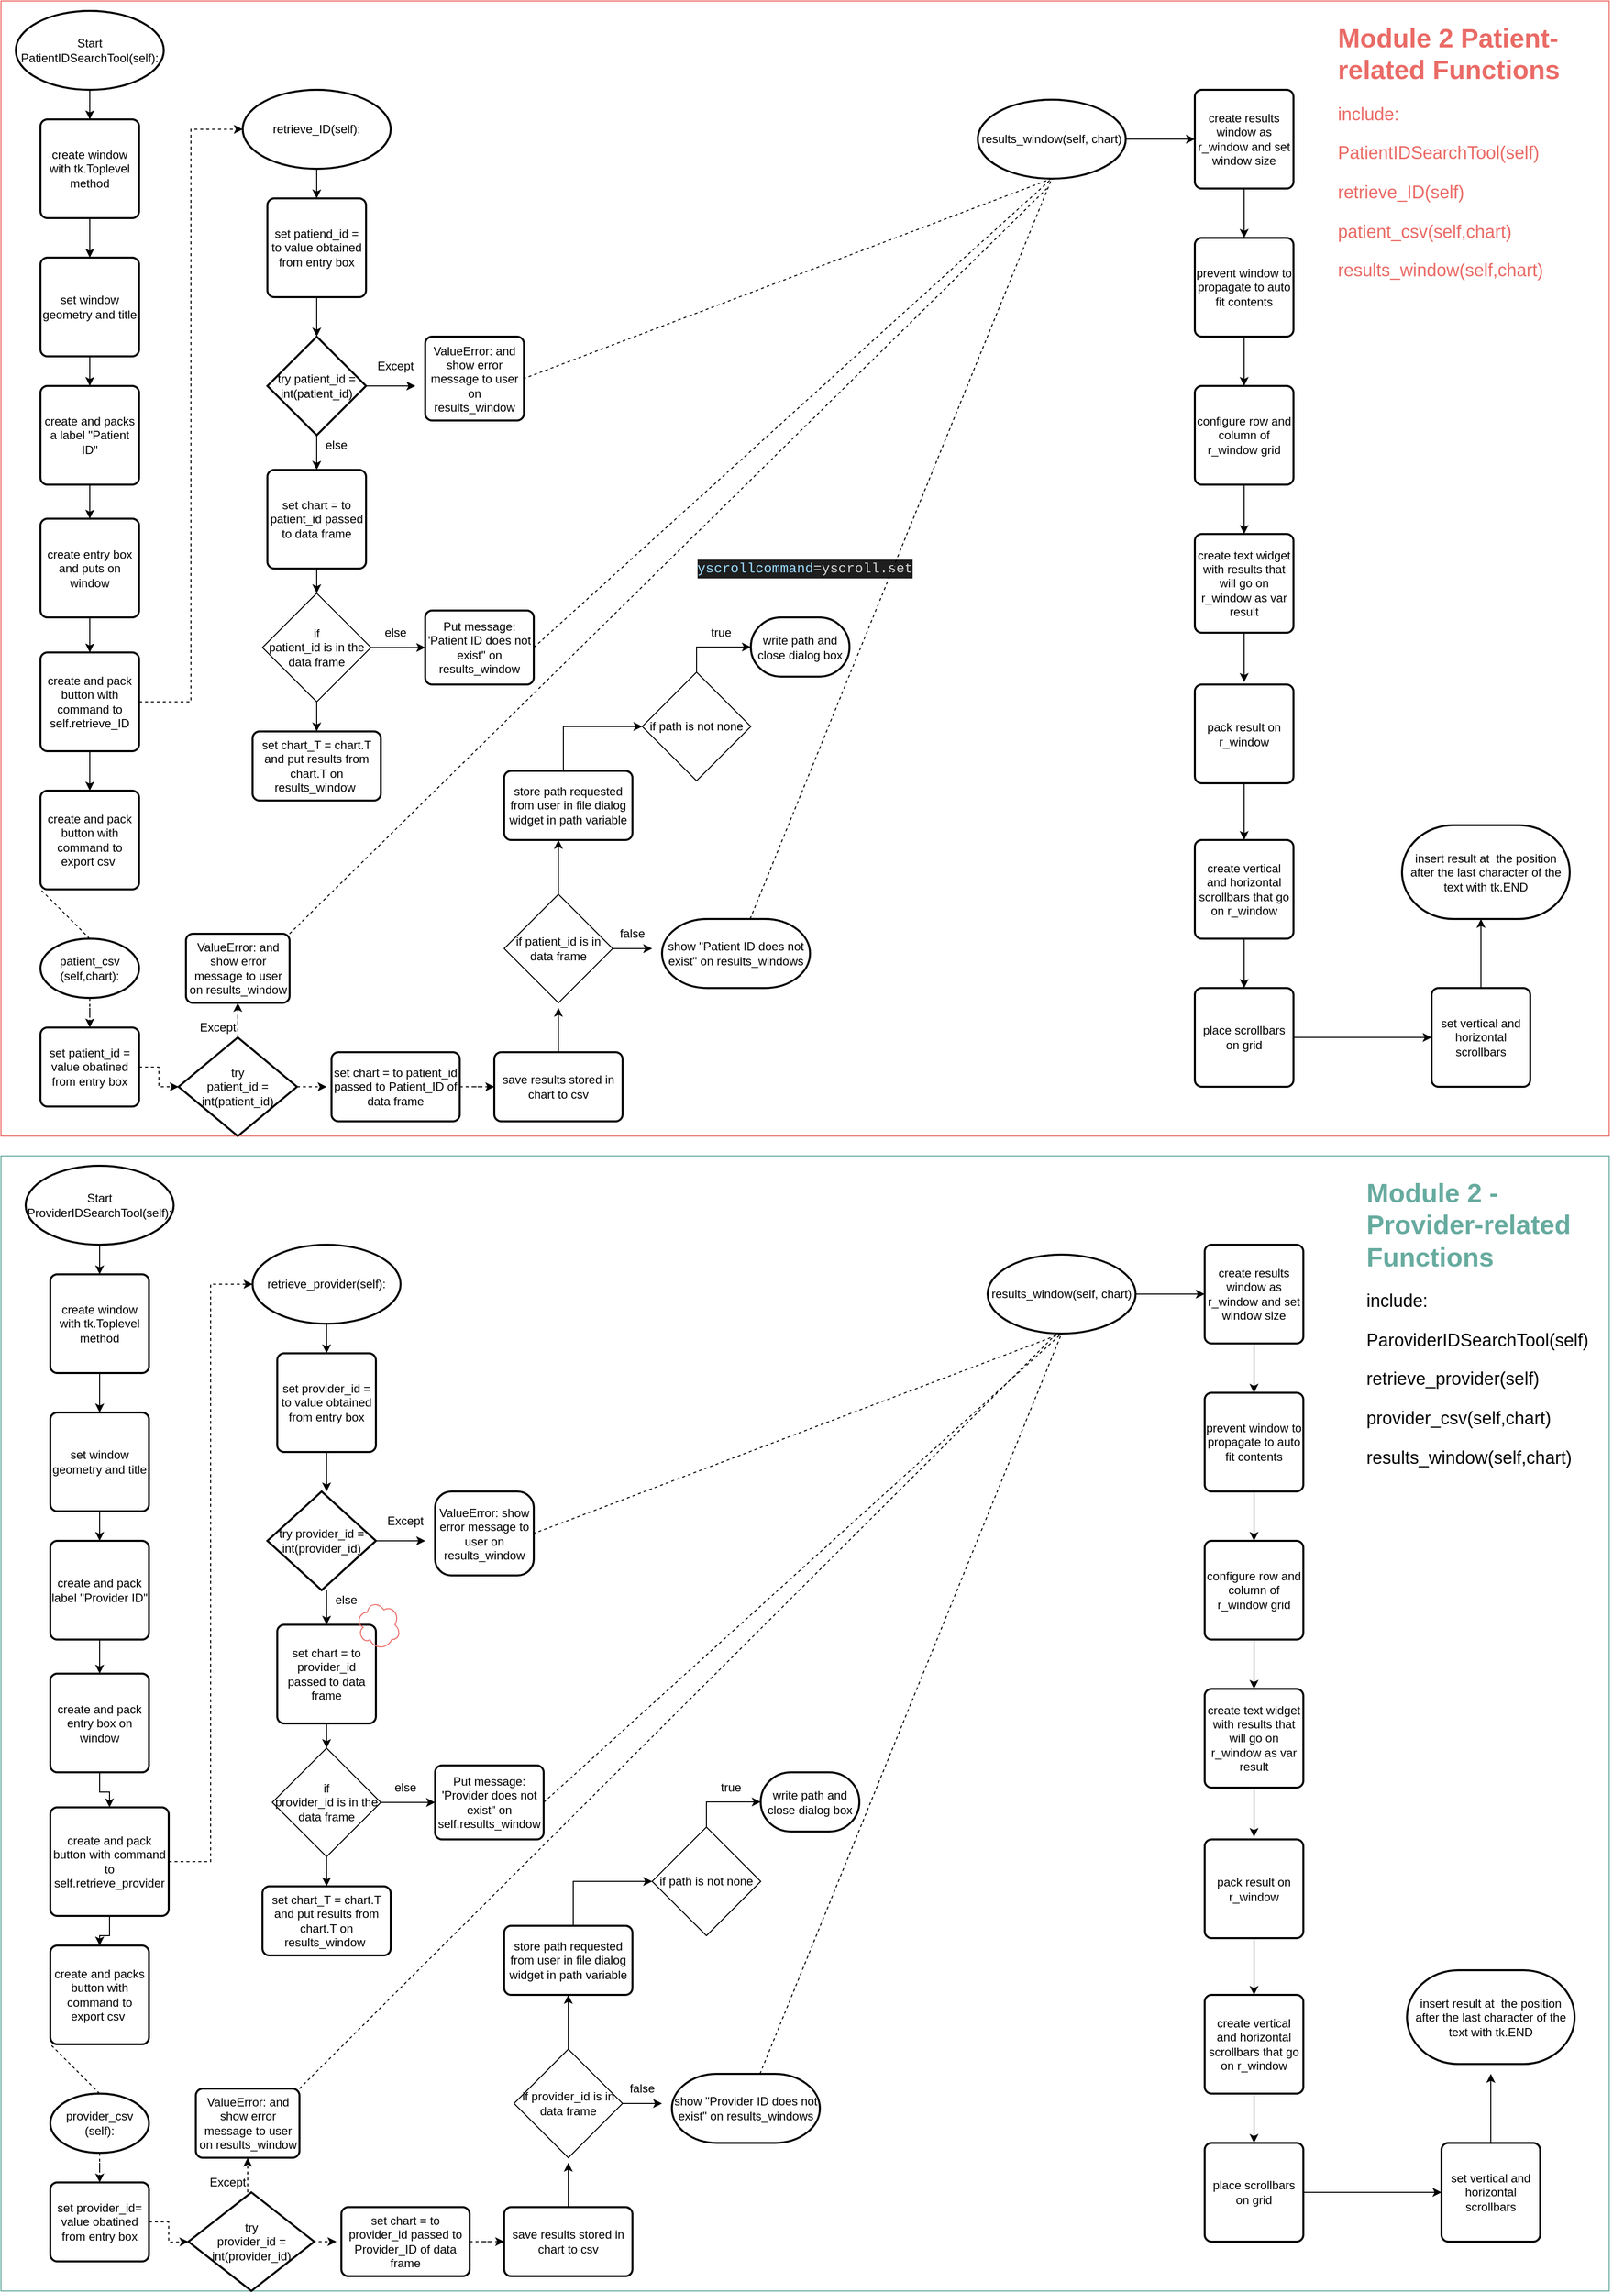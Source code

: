 <mxfile version="13.7.7" type="github">
  <diagram id="C5RBs43oDa-KdzZeNtuy" name="Page-1">
    <mxGraphModel dx="2436" dy="1872" grid="1" gridSize="10" guides="1" tooltips="1" connect="1" arrows="1" fold="1" page="1" pageScale="1" pageWidth="827" pageHeight="1169" math="0" shadow="0">
      <root>
        <mxCell id="WIyWlLk6GJQsqaUBKTNV-0" />
        <mxCell id="WIyWlLk6GJQsqaUBKTNV-1" parent="WIyWlLk6GJQsqaUBKTNV-0" />
        <mxCell id="54fz8cjKadsP2ye5OsTs-280" value="&lt;br&gt;" style="rounded=0;whiteSpace=wrap;html=1;sketch=0;fontSize=18;labelBackgroundColor=none;fillColor=none;strokeColor=#67AB9F;" vertex="1" parent="WIyWlLk6GJQsqaUBKTNV-1">
          <mxGeometry x="10" y="1180" width="1630" height="1150" as="geometry" />
        </mxCell>
        <mxCell id="54fz8cjKadsP2ye5OsTs-284" value="&#xa;&#xa;&lt;div style=&quot;color: rgb(212, 212, 212); background-color: rgb(30, 30, 30); font-family: &amp;quot;consolas&amp;quot;, &amp;quot;courier new&amp;quot;, monospace; font-weight: normal; font-size: 14px; line-height: 19px;&quot;&gt;&lt;div&gt;&lt;span style=&quot;color: #9cdcfe&quot;&gt;yscrollcommand&lt;/span&gt;&lt;span style=&quot;color: #d4d4d4&quot;&gt;=yscroll.set&lt;/span&gt;&lt;/div&gt;&lt;/div&gt;&#xa;&#xa;" style="rounded=0;whiteSpace=wrap;html=1;sketch=0;fontSize=18;labelBackgroundColor=none;fillColor=none;strokeColor=#EA6B66;" vertex="1" parent="WIyWlLk6GJQsqaUBKTNV-1">
          <mxGeometry x="10" y="10" width="1630" height="1150" as="geometry" />
        </mxCell>
        <mxCell id="54fz8cjKadsP2ye5OsTs-17" style="edgeStyle=orthogonalEdgeStyle;rounded=0;orthogonalLoop=1;jettySize=auto;html=1;entryX=0.5;entryY=0;entryDx=0;entryDy=0;" edge="1" parent="WIyWlLk6GJQsqaUBKTNV-1" source="54fz8cjKadsP2ye5OsTs-0" target="54fz8cjKadsP2ye5OsTs-9">
          <mxGeometry relative="1" as="geometry" />
        </mxCell>
        <mxCell id="54fz8cjKadsP2ye5OsTs-0" value="&lt;div&gt;Start&lt;br&gt;PatientIDSearchTool(self): &lt;br&gt;&lt;/div&gt;" style="strokeWidth=2;html=1;shape=mxgraph.flowchart.start_1;whiteSpace=wrap;" vertex="1" parent="WIyWlLk6GJQsqaUBKTNV-1">
          <mxGeometry x="25" y="20" width="150" height="80" as="geometry" />
        </mxCell>
        <mxCell id="54fz8cjKadsP2ye5OsTs-16" style="edgeStyle=orthogonalEdgeStyle;rounded=0;orthogonalLoop=1;jettySize=auto;html=1;entryX=0.5;entryY=0;entryDx=0;entryDy=0;" edge="1" parent="WIyWlLk6GJQsqaUBKTNV-1" source="54fz8cjKadsP2ye5OsTs-3" target="54fz8cjKadsP2ye5OsTs-7">
          <mxGeometry relative="1" as="geometry" />
        </mxCell>
        <mxCell id="54fz8cjKadsP2ye5OsTs-3" value="create entry box and puts on window" style="rounded=1;whiteSpace=wrap;html=1;absoluteArcSize=1;arcSize=14;strokeWidth=2;" vertex="1" parent="WIyWlLk6GJQsqaUBKTNV-1">
          <mxGeometry x="50" y="534.5" width="100" height="100" as="geometry" />
        </mxCell>
        <mxCell id="54fz8cjKadsP2ye5OsTs-4" value="create and pack button with command to export csv&amp;nbsp; " style="rounded=1;whiteSpace=wrap;html=1;absoluteArcSize=1;arcSize=14;strokeWidth=2;" vertex="1" parent="WIyWlLk6GJQsqaUBKTNV-1">
          <mxGeometry x="50" y="810" width="100" height="100" as="geometry" />
        </mxCell>
        <mxCell id="54fz8cjKadsP2ye5OsTs-20" style="edgeStyle=orthogonalEdgeStyle;rounded=0;orthogonalLoop=1;jettySize=auto;html=1;entryX=0.5;entryY=0;entryDx=0;entryDy=0;" edge="1" parent="WIyWlLk6GJQsqaUBKTNV-1" source="54fz8cjKadsP2ye5OsTs-7" target="54fz8cjKadsP2ye5OsTs-4">
          <mxGeometry relative="1" as="geometry" />
        </mxCell>
        <mxCell id="54fz8cjKadsP2ye5OsTs-50" style="edgeStyle=orthogonalEdgeStyle;rounded=0;orthogonalLoop=1;jettySize=auto;html=1;exitX=1;exitY=0.5;exitDx=0;exitDy=0;entryX=0;entryY=0.5;entryDx=0;entryDy=0;entryPerimeter=0;dashed=1;" edge="1" parent="WIyWlLk6GJQsqaUBKTNV-1" source="54fz8cjKadsP2ye5OsTs-7" target="54fz8cjKadsP2ye5OsTs-23">
          <mxGeometry relative="1" as="geometry" />
        </mxCell>
        <mxCell id="54fz8cjKadsP2ye5OsTs-7" value="&lt;div&gt;create and pack button with command to&lt;/div&gt;&lt;div&gt;self.retrieve_ID &lt;/div&gt;" style="rounded=1;whiteSpace=wrap;html=1;absoluteArcSize=1;arcSize=14;strokeWidth=2;" vertex="1" parent="WIyWlLk6GJQsqaUBKTNV-1">
          <mxGeometry x="50" y="670" width="100" height="100" as="geometry" />
        </mxCell>
        <mxCell id="54fz8cjKadsP2ye5OsTs-14" style="edgeStyle=orthogonalEdgeStyle;rounded=0;orthogonalLoop=1;jettySize=auto;html=1;entryX=0.5;entryY=0;entryDx=0;entryDy=0;" edge="1" parent="WIyWlLk6GJQsqaUBKTNV-1" source="54fz8cjKadsP2ye5OsTs-8" target="54fz8cjKadsP2ye5OsTs-3">
          <mxGeometry relative="1" as="geometry" />
        </mxCell>
        <mxCell id="54fz8cjKadsP2ye5OsTs-8" value="create and packs a label &quot;Patient ID&quot;" style="rounded=1;whiteSpace=wrap;html=1;absoluteArcSize=1;arcSize=14;strokeWidth=2;" vertex="1" parent="WIyWlLk6GJQsqaUBKTNV-1">
          <mxGeometry x="50" y="400" width="100" height="100" as="geometry" />
        </mxCell>
        <mxCell id="54fz8cjKadsP2ye5OsTs-12" style="edgeStyle=orthogonalEdgeStyle;rounded=0;orthogonalLoop=1;jettySize=auto;html=1;entryX=0.5;entryY=0;entryDx=0;entryDy=0;" edge="1" parent="WIyWlLk6GJQsqaUBKTNV-1" source="54fz8cjKadsP2ye5OsTs-9" target="54fz8cjKadsP2ye5OsTs-10">
          <mxGeometry relative="1" as="geometry" />
        </mxCell>
        <mxCell id="54fz8cjKadsP2ye5OsTs-9" value="create window with tk.Toplevel method" style="rounded=1;whiteSpace=wrap;html=1;absoluteArcSize=1;arcSize=14;strokeWidth=2;" vertex="1" parent="WIyWlLk6GJQsqaUBKTNV-1">
          <mxGeometry x="50" y="130" width="100" height="100" as="geometry" />
        </mxCell>
        <mxCell id="54fz8cjKadsP2ye5OsTs-13" style="edgeStyle=orthogonalEdgeStyle;rounded=0;orthogonalLoop=1;jettySize=auto;html=1;entryX=0.5;entryY=0;entryDx=0;entryDy=0;" edge="1" parent="WIyWlLk6GJQsqaUBKTNV-1" source="54fz8cjKadsP2ye5OsTs-10" target="54fz8cjKadsP2ye5OsTs-8">
          <mxGeometry relative="1" as="geometry" />
        </mxCell>
        <mxCell id="54fz8cjKadsP2ye5OsTs-10" value="set window geometry and title" style="rounded=1;whiteSpace=wrap;html=1;absoluteArcSize=1;arcSize=14;strokeWidth=2;" vertex="1" parent="WIyWlLk6GJQsqaUBKTNV-1">
          <mxGeometry x="50" y="270" width="100" height="100" as="geometry" />
        </mxCell>
        <mxCell id="54fz8cjKadsP2ye5OsTs-32" style="edgeStyle=orthogonalEdgeStyle;rounded=0;orthogonalLoop=1;jettySize=auto;html=1;entryX=0.5;entryY=0;entryDx=0;entryDy=0;" edge="1" parent="WIyWlLk6GJQsqaUBKTNV-1" source="54fz8cjKadsP2ye5OsTs-23" target="54fz8cjKadsP2ye5OsTs-24">
          <mxGeometry relative="1" as="geometry" />
        </mxCell>
        <mxCell id="54fz8cjKadsP2ye5OsTs-23" value="&lt;div&gt;retrieve_ID(self): &lt;br&gt;&lt;/div&gt;" style="strokeWidth=2;html=1;shape=mxgraph.flowchart.start_1;whiteSpace=wrap;" vertex="1" parent="WIyWlLk6GJQsqaUBKTNV-1">
          <mxGeometry x="255" y="100" width="150" height="80" as="geometry" />
        </mxCell>
        <mxCell id="54fz8cjKadsP2ye5OsTs-31" style="edgeStyle=orthogonalEdgeStyle;rounded=0;orthogonalLoop=1;jettySize=auto;html=1;entryX=0.5;entryY=0;entryDx=0;entryDy=0;" edge="1" parent="WIyWlLk6GJQsqaUBKTNV-1" source="54fz8cjKadsP2ye5OsTs-24">
          <mxGeometry relative="1" as="geometry">
            <mxPoint x="330" y="350" as="targetPoint" />
          </mxGeometry>
        </mxCell>
        <mxCell id="54fz8cjKadsP2ye5OsTs-24" value="set patiend_id = to value obtained from entry box " style="rounded=1;whiteSpace=wrap;html=1;absoluteArcSize=1;arcSize=14;strokeWidth=2;" vertex="1" parent="WIyWlLk6GJQsqaUBKTNV-1">
          <mxGeometry x="280" y="210" width="100" height="100" as="geometry" />
        </mxCell>
        <mxCell id="54fz8cjKadsP2ye5OsTs-29" style="edgeStyle=orthogonalEdgeStyle;rounded=0;orthogonalLoop=1;jettySize=auto;html=1;entryX=0.5;entryY=0;entryDx=0;entryDy=0;" edge="1" parent="WIyWlLk6GJQsqaUBKTNV-1" source="54fz8cjKadsP2ye5OsTs-27">
          <mxGeometry relative="1" as="geometry">
            <mxPoint x="330" y="610" as="targetPoint" />
          </mxGeometry>
        </mxCell>
        <mxCell id="54fz8cjKadsP2ye5OsTs-27" value="set chart = to patient_id passed to data frame " style="rounded=1;whiteSpace=wrap;html=1;absoluteArcSize=1;arcSize=14;strokeWidth=2;" vertex="1" parent="WIyWlLk6GJQsqaUBKTNV-1">
          <mxGeometry x="280" y="485" width="100" height="100" as="geometry" />
        </mxCell>
        <mxCell id="54fz8cjKadsP2ye5OsTs-30" style="edgeStyle=orthogonalEdgeStyle;rounded=0;orthogonalLoop=1;jettySize=auto;html=1;entryX=0.5;entryY=0;entryDx=0;entryDy=0;" edge="1" parent="WIyWlLk6GJQsqaUBKTNV-1" target="54fz8cjKadsP2ye5OsTs-27">
          <mxGeometry relative="1" as="geometry">
            <mxPoint x="330" y="450" as="sourcePoint" />
          </mxGeometry>
        </mxCell>
        <mxCell id="54fz8cjKadsP2ye5OsTs-34" style="edgeStyle=orthogonalEdgeStyle;rounded=0;orthogonalLoop=1;jettySize=auto;html=1;" edge="1" parent="WIyWlLk6GJQsqaUBKTNV-1" source="54fz8cjKadsP2ye5OsTs-33">
          <mxGeometry relative="1" as="geometry">
            <mxPoint x="430" y="400" as="targetPoint" />
          </mxGeometry>
        </mxCell>
        <mxCell id="54fz8cjKadsP2ye5OsTs-33" value="try patient_id = int(patient_id)" style="strokeWidth=2;html=1;shape=mxgraph.flowchart.decision;whiteSpace=wrap;" vertex="1" parent="WIyWlLk6GJQsqaUBKTNV-1">
          <mxGeometry x="280" y="350" width="100" height="100" as="geometry" />
        </mxCell>
        <mxCell id="54fz8cjKadsP2ye5OsTs-36" value="Except" style="text;html=1;strokeColor=none;fillColor=none;align=center;verticalAlign=middle;whiteSpace=wrap;rounded=0;" vertex="1" parent="WIyWlLk6GJQsqaUBKTNV-1">
          <mxGeometry x="390" y="370" width="40" height="20" as="geometry" />
        </mxCell>
        <mxCell id="54fz8cjKadsP2ye5OsTs-38" value="ValueError: and show error message to user on results_window" style="rounded=1;whiteSpace=wrap;html=1;absoluteArcSize=1;arcSize=14;strokeWidth=2;" vertex="1" parent="WIyWlLk6GJQsqaUBKTNV-1">
          <mxGeometry x="440" y="350" width="100" height="85" as="geometry" />
        </mxCell>
        <mxCell id="54fz8cjKadsP2ye5OsTs-39" value="else" style="text;html=1;strokeColor=none;fillColor=none;align=center;verticalAlign=middle;whiteSpace=wrap;rounded=0;" vertex="1" parent="WIyWlLk6GJQsqaUBKTNV-1">
          <mxGeometry x="330" y="435" width="40" height="50" as="geometry" />
        </mxCell>
        <mxCell id="54fz8cjKadsP2ye5OsTs-42" style="edgeStyle=orthogonalEdgeStyle;rounded=0;orthogonalLoop=1;jettySize=auto;html=1;" edge="1" parent="WIyWlLk6GJQsqaUBKTNV-1" source="54fz8cjKadsP2ye5OsTs-41">
          <mxGeometry relative="1" as="geometry">
            <mxPoint x="330" y="750" as="targetPoint" />
          </mxGeometry>
        </mxCell>
        <mxCell id="54fz8cjKadsP2ye5OsTs-45" style="edgeStyle=orthogonalEdgeStyle;rounded=0;orthogonalLoop=1;jettySize=auto;html=1;" edge="1" parent="WIyWlLk6GJQsqaUBKTNV-1" source="54fz8cjKadsP2ye5OsTs-41" target="54fz8cjKadsP2ye5OsTs-44">
          <mxGeometry relative="1" as="geometry" />
        </mxCell>
        <mxCell id="54fz8cjKadsP2ye5OsTs-41" value="&lt;div&gt;if &lt;br&gt;&lt;/div&gt;&lt;div&gt;patient_id is in the data frame &lt;/div&gt;" style="rhombus;whiteSpace=wrap;html=1;" vertex="1" parent="WIyWlLk6GJQsqaUBKTNV-1">
          <mxGeometry x="275" y="610" width="110" height="110" as="geometry" />
        </mxCell>
        <mxCell id="54fz8cjKadsP2ye5OsTs-43" value="&lt;div&gt;set chart_T = chart.T&lt;/div&gt;&lt;div&gt;and put results from chart.T on results_window&amp;nbsp; &lt;/div&gt;" style="rounded=1;whiteSpace=wrap;html=1;absoluteArcSize=1;arcSize=14;strokeWidth=2;" vertex="1" parent="WIyWlLk6GJQsqaUBKTNV-1">
          <mxGeometry x="265" y="750" width="130" height="70" as="geometry" />
        </mxCell>
        <mxCell id="54fz8cjKadsP2ye5OsTs-44" value="Put message: &#39;Patient ID does not exist&quot; on results_window" style="rounded=1;whiteSpace=wrap;html=1;absoluteArcSize=1;arcSize=14;strokeWidth=2;" vertex="1" parent="WIyWlLk6GJQsqaUBKTNV-1">
          <mxGeometry x="440" y="627.5" width="110" height="75" as="geometry" />
        </mxCell>
        <mxCell id="54fz8cjKadsP2ye5OsTs-46" value="else" style="text;html=1;strokeColor=none;fillColor=none;align=center;verticalAlign=middle;whiteSpace=wrap;rounded=0;" vertex="1" parent="WIyWlLk6GJQsqaUBKTNV-1">
          <mxGeometry x="390" y="640" width="40" height="20" as="geometry" />
        </mxCell>
        <mxCell id="54fz8cjKadsP2ye5OsTs-56" style="edgeStyle=orthogonalEdgeStyle;rounded=0;orthogonalLoop=1;jettySize=auto;html=1;entryX=0.5;entryY=0;entryDx=0;entryDy=0;dashed=1;" edge="1" parent="WIyWlLk6GJQsqaUBKTNV-1" source="54fz8cjKadsP2ye5OsTs-48" target="54fz8cjKadsP2ye5OsTs-51">
          <mxGeometry relative="1" as="geometry" />
        </mxCell>
        <mxCell id="54fz8cjKadsP2ye5OsTs-48" value="&lt;div&gt;patient_csv&lt;/div&gt;&lt;div&gt;(self,chart):&lt;/div&gt;" style="strokeWidth=2;html=1;shape=mxgraph.flowchart.start_1;whiteSpace=wrap;" vertex="1" parent="WIyWlLk6GJQsqaUBKTNV-1">
          <mxGeometry x="50" y="960" width="100" height="60" as="geometry" />
        </mxCell>
        <mxCell id="54fz8cjKadsP2ye5OsTs-58" style="edgeStyle=orthogonalEdgeStyle;rounded=0;orthogonalLoop=1;jettySize=auto;html=1;dashed=1;" edge="1" parent="WIyWlLk6GJQsqaUBKTNV-1" source="54fz8cjKadsP2ye5OsTs-51" target="54fz8cjKadsP2ye5OsTs-57">
          <mxGeometry relative="1" as="geometry" />
        </mxCell>
        <mxCell id="54fz8cjKadsP2ye5OsTs-51" value="set patient_id = value obatined from entry box" style="rounded=1;whiteSpace=wrap;html=1;absoluteArcSize=1;arcSize=14;strokeWidth=2;" vertex="1" parent="WIyWlLk6GJQsqaUBKTNV-1">
          <mxGeometry x="50" y="1050" width="100" height="80" as="geometry" />
        </mxCell>
        <mxCell id="54fz8cjKadsP2ye5OsTs-52" value="ValueError: and show error message to user on results_window" style="rounded=1;whiteSpace=wrap;html=1;absoluteArcSize=1;arcSize=14;strokeWidth=2;" vertex="1" parent="WIyWlLk6GJQsqaUBKTNV-1">
          <mxGeometry x="197.5" y="955" width="105" height="70" as="geometry" />
        </mxCell>
        <mxCell id="54fz8cjKadsP2ye5OsTs-68" style="edgeStyle=orthogonalEdgeStyle;rounded=0;orthogonalLoop=1;jettySize=auto;html=1;" edge="1" parent="WIyWlLk6GJQsqaUBKTNV-1" source="54fz8cjKadsP2ye5OsTs-54">
          <mxGeometry relative="1" as="geometry">
            <mxPoint x="575" y="1030" as="targetPoint" />
          </mxGeometry>
        </mxCell>
        <mxCell id="54fz8cjKadsP2ye5OsTs-54" value="save results stored in chart to csv" style="rounded=1;whiteSpace=wrap;html=1;absoluteArcSize=1;arcSize=14;strokeWidth=2;" vertex="1" parent="WIyWlLk6GJQsqaUBKTNV-1">
          <mxGeometry x="510" y="1075" width="130" height="70" as="geometry" />
        </mxCell>
        <mxCell id="54fz8cjKadsP2ye5OsTs-65" style="edgeStyle=orthogonalEdgeStyle;rounded=0;orthogonalLoop=1;jettySize=auto;html=1;entryX=0;entryY=0.5;entryDx=0;entryDy=0;dashed=1;" edge="1" parent="WIyWlLk6GJQsqaUBKTNV-1" source="54fz8cjKadsP2ye5OsTs-55" target="54fz8cjKadsP2ye5OsTs-54">
          <mxGeometry relative="1" as="geometry" />
        </mxCell>
        <mxCell id="54fz8cjKadsP2ye5OsTs-55" value="set chart = to patient_id passed to Patient_ID of data frame" style="rounded=1;whiteSpace=wrap;html=1;absoluteArcSize=1;arcSize=14;strokeWidth=2;" vertex="1" parent="WIyWlLk6GJQsqaUBKTNV-1">
          <mxGeometry x="345" y="1075" width="130" height="70" as="geometry" />
        </mxCell>
        <mxCell id="54fz8cjKadsP2ye5OsTs-59" style="edgeStyle=orthogonalEdgeStyle;rounded=0;orthogonalLoop=1;jettySize=auto;html=1;entryX=0.5;entryY=1;entryDx=0;entryDy=0;dashed=1;" edge="1" parent="WIyWlLk6GJQsqaUBKTNV-1" source="54fz8cjKadsP2ye5OsTs-57" target="54fz8cjKadsP2ye5OsTs-52">
          <mxGeometry relative="1" as="geometry" />
        </mxCell>
        <mxCell id="54fz8cjKadsP2ye5OsTs-64" style="edgeStyle=orthogonalEdgeStyle;rounded=0;orthogonalLoop=1;jettySize=auto;html=1;dashed=1;" edge="1" parent="WIyWlLk6GJQsqaUBKTNV-1" source="54fz8cjKadsP2ye5OsTs-57">
          <mxGeometry relative="1" as="geometry">
            <mxPoint x="340" y="1110" as="targetPoint" />
          </mxGeometry>
        </mxCell>
        <mxCell id="54fz8cjKadsP2ye5OsTs-57" value="&lt;div&gt;try&lt;/div&gt;&lt;div&gt;patient_id = int(patient_id)&lt;br&gt;&lt;/div&gt;" style="strokeWidth=2;html=1;shape=mxgraph.flowchart.decision;whiteSpace=wrap;" vertex="1" parent="WIyWlLk6GJQsqaUBKTNV-1">
          <mxGeometry x="190" y="1060" width="120" height="100" as="geometry" />
        </mxCell>
        <mxCell id="54fz8cjKadsP2ye5OsTs-60" value="Except" style="text;html=1;strokeColor=none;fillColor=none;align=center;verticalAlign=middle;whiteSpace=wrap;rounded=0;" vertex="1" parent="WIyWlLk6GJQsqaUBKTNV-1">
          <mxGeometry x="210" y="1040" width="40" height="20" as="geometry" />
        </mxCell>
        <mxCell id="54fz8cjKadsP2ye5OsTs-71" style="edgeStyle=orthogonalEdgeStyle;rounded=0;orthogonalLoop=1;jettySize=auto;html=1;entryX=0;entryY=0.5;entryDx=0;entryDy=0;" edge="1" parent="WIyWlLk6GJQsqaUBKTNV-1" source="54fz8cjKadsP2ye5OsTs-66">
          <mxGeometry relative="1" as="geometry">
            <mxPoint x="670" y="970" as="targetPoint" />
          </mxGeometry>
        </mxCell>
        <mxCell id="54fz8cjKadsP2ye5OsTs-74" style="edgeStyle=orthogonalEdgeStyle;rounded=0;orthogonalLoop=1;jettySize=auto;html=1;" edge="1" parent="WIyWlLk6GJQsqaUBKTNV-1" source="54fz8cjKadsP2ye5OsTs-66">
          <mxGeometry relative="1" as="geometry">
            <mxPoint x="575" y="860" as="targetPoint" />
          </mxGeometry>
        </mxCell>
        <mxCell id="54fz8cjKadsP2ye5OsTs-66" value="if patient_id is in data frame" style="rhombus;whiteSpace=wrap;html=1;" vertex="1" parent="WIyWlLk6GJQsqaUBKTNV-1">
          <mxGeometry x="520" y="915" width="110" height="110" as="geometry" />
        </mxCell>
        <mxCell id="54fz8cjKadsP2ye5OsTs-67" value="" style="endArrow=none;dashed=1;html=1;entryX=0;entryY=1;entryDx=0;entryDy=0;exitX=0.5;exitY=0;exitDx=0;exitDy=0;exitPerimeter=0;" edge="1" parent="WIyWlLk6GJQsqaUBKTNV-1" source="54fz8cjKadsP2ye5OsTs-48" target="54fz8cjKadsP2ye5OsTs-4">
          <mxGeometry width="50" height="50" relative="1" as="geometry">
            <mxPoint x="-30" y="980" as="sourcePoint" />
            <mxPoint x="20" y="930" as="targetPoint" />
          </mxGeometry>
        </mxCell>
        <mxCell id="54fz8cjKadsP2ye5OsTs-72" value="false" style="text;html=1;strokeColor=none;fillColor=none;align=center;verticalAlign=middle;whiteSpace=wrap;rounded=0;" vertex="1" parent="WIyWlLk6GJQsqaUBKTNV-1">
          <mxGeometry x="630" y="930" width="40" height="50" as="geometry" />
        </mxCell>
        <mxCell id="54fz8cjKadsP2ye5OsTs-79" style="edgeStyle=orthogonalEdgeStyle;rounded=0;orthogonalLoop=1;jettySize=auto;html=1;" edge="1" parent="WIyWlLk6GJQsqaUBKTNV-1" target="54fz8cjKadsP2ye5OsTs-78">
          <mxGeometry relative="1" as="geometry">
            <mxPoint x="580" y="790" as="sourcePoint" />
            <Array as="points">
              <mxPoint x="580" y="745" />
            </Array>
          </mxGeometry>
        </mxCell>
        <mxCell id="54fz8cjKadsP2ye5OsTs-93" style="edgeStyle=orthogonalEdgeStyle;rounded=0;orthogonalLoop=1;jettySize=auto;html=1;entryX=0;entryY=0.5;entryDx=0;entryDy=0;entryPerimeter=0;" edge="1" parent="WIyWlLk6GJQsqaUBKTNV-1" source="54fz8cjKadsP2ye5OsTs-78" target="54fz8cjKadsP2ye5OsTs-83">
          <mxGeometry relative="1" as="geometry">
            <Array as="points">
              <mxPoint x="715" y="664" />
            </Array>
          </mxGeometry>
        </mxCell>
        <mxCell id="54fz8cjKadsP2ye5OsTs-78" value="if path is not none" style="rhombus;whiteSpace=wrap;html=1;" vertex="1" parent="WIyWlLk6GJQsqaUBKTNV-1">
          <mxGeometry x="660" y="690" width="110" height="110" as="geometry" />
        </mxCell>
        <mxCell id="54fz8cjKadsP2ye5OsTs-82" value="true" style="text;html=1;strokeColor=none;fillColor=none;align=center;verticalAlign=middle;whiteSpace=wrap;rounded=0;" vertex="1" parent="WIyWlLk6GJQsqaUBKTNV-1">
          <mxGeometry x="720" y="640" width="40" height="20" as="geometry" />
        </mxCell>
        <mxCell id="54fz8cjKadsP2ye5OsTs-83" value="write path and close dialog box" style="strokeWidth=2;html=1;shape=mxgraph.flowchart.terminator;whiteSpace=wrap;" vertex="1" parent="WIyWlLk6GJQsqaUBKTNV-1">
          <mxGeometry x="770" y="634.5" width="100" height="60" as="geometry" />
        </mxCell>
        <mxCell id="54fz8cjKadsP2ye5OsTs-85" value="show &quot;Patient ID does not exist&quot; on results_windows" style="strokeWidth=2;html=1;shape=mxgraph.flowchart.terminator;whiteSpace=wrap;" vertex="1" parent="WIyWlLk6GJQsqaUBKTNV-1">
          <mxGeometry x="680" y="940" width="150" height="70" as="geometry" />
        </mxCell>
        <mxCell id="54fz8cjKadsP2ye5OsTs-109" style="edgeStyle=orthogonalEdgeStyle;rounded=0;orthogonalLoop=1;jettySize=auto;html=1;entryX=0;entryY=0.5;entryDx=0;entryDy=0;" edge="1" parent="WIyWlLk6GJQsqaUBKTNV-1" source="54fz8cjKadsP2ye5OsTs-86" target="54fz8cjKadsP2ye5OsTs-98">
          <mxGeometry relative="1" as="geometry" />
        </mxCell>
        <mxCell id="54fz8cjKadsP2ye5OsTs-86" value="results_window(self, chart)" style="strokeWidth=2;html=1;shape=mxgraph.flowchart.start_1;whiteSpace=wrap;" vertex="1" parent="WIyWlLk6GJQsqaUBKTNV-1">
          <mxGeometry x="1000" y="110" width="150" height="80" as="geometry" />
        </mxCell>
        <mxCell id="54fz8cjKadsP2ye5OsTs-88" value="" style="endArrow=none;dashed=1;html=1;entryX=1;entryY=0.5;entryDx=0;entryDy=0;" edge="1" parent="WIyWlLk6GJQsqaUBKTNV-1" target="54fz8cjKadsP2ye5OsTs-38">
          <mxGeometry width="50" height="50" relative="1" as="geometry">
            <mxPoint x="1075" y="190" as="sourcePoint" />
            <mxPoint x="300" y="420" as="targetPoint" />
          </mxGeometry>
        </mxCell>
        <mxCell id="54fz8cjKadsP2ye5OsTs-90" value="" style="endArrow=none;dashed=1;html=1;exitX=1;exitY=0.5;exitDx=0;exitDy=0;entryX=0.5;entryY=1;entryDx=0;entryDy=0;entryPerimeter=0;" edge="1" parent="WIyWlLk6GJQsqaUBKTNV-1" source="54fz8cjKadsP2ye5OsTs-44" target="54fz8cjKadsP2ye5OsTs-86">
          <mxGeometry width="50" height="50" relative="1" as="geometry">
            <mxPoint x="640" y="540" as="sourcePoint" />
            <mxPoint x="690" y="490" as="targetPoint" />
          </mxGeometry>
        </mxCell>
        <mxCell id="54fz8cjKadsP2ye5OsTs-91" value="" style="endArrow=none;dashed=1;html=1;" edge="1" parent="WIyWlLk6GJQsqaUBKTNV-1" source="54fz8cjKadsP2ye5OsTs-85">
          <mxGeometry width="50" height="50" relative="1" as="geometry">
            <mxPoint x="640" y="740" as="sourcePoint" />
            <mxPoint x="1075" y="190" as="targetPoint" />
          </mxGeometry>
        </mxCell>
        <mxCell id="54fz8cjKadsP2ye5OsTs-114" style="edgeStyle=orthogonalEdgeStyle;rounded=0;orthogonalLoop=1;jettySize=auto;html=1;entryX=0.5;entryY=0;entryDx=0;entryDy=0;" edge="1" parent="WIyWlLk6GJQsqaUBKTNV-1" source="54fz8cjKadsP2ye5OsTs-94" target="54fz8cjKadsP2ye5OsTs-104">
          <mxGeometry relative="1" as="geometry" />
        </mxCell>
        <mxCell id="54fz8cjKadsP2ye5OsTs-94" value="pack result on r_window" style="rounded=1;whiteSpace=wrap;html=1;absoluteArcSize=1;arcSize=14;strokeWidth=2;" vertex="1" parent="WIyWlLk6GJQsqaUBKTNV-1">
          <mxGeometry x="1220" y="702.5" width="100" height="100" as="geometry" />
        </mxCell>
        <mxCell id="54fz8cjKadsP2ye5OsTs-113" style="edgeStyle=orthogonalEdgeStyle;rounded=0;orthogonalLoop=1;jettySize=auto;html=1;" edge="1" parent="WIyWlLk6GJQsqaUBKTNV-1" source="54fz8cjKadsP2ye5OsTs-95">
          <mxGeometry relative="1" as="geometry">
            <mxPoint x="1270" y="700" as="targetPoint" />
          </mxGeometry>
        </mxCell>
        <mxCell id="54fz8cjKadsP2ye5OsTs-95" value="create text widget with results that will go on r_window as var result" style="rounded=1;whiteSpace=wrap;html=1;absoluteArcSize=1;arcSize=14;strokeWidth=2;" vertex="1" parent="WIyWlLk6GJQsqaUBKTNV-1">
          <mxGeometry x="1220" y="550" width="100" height="100" as="geometry" />
        </mxCell>
        <mxCell id="54fz8cjKadsP2ye5OsTs-112" style="edgeStyle=orthogonalEdgeStyle;rounded=0;orthogonalLoop=1;jettySize=auto;html=1;entryX=0.5;entryY=0;entryDx=0;entryDy=0;" edge="1" parent="WIyWlLk6GJQsqaUBKTNV-1" source="54fz8cjKadsP2ye5OsTs-96" target="54fz8cjKadsP2ye5OsTs-95">
          <mxGeometry relative="1" as="geometry" />
        </mxCell>
        <mxCell id="54fz8cjKadsP2ye5OsTs-96" value="configure row and column of r_window grid" style="rounded=1;whiteSpace=wrap;html=1;absoluteArcSize=1;arcSize=14;strokeWidth=2;" vertex="1" parent="WIyWlLk6GJQsqaUBKTNV-1">
          <mxGeometry x="1220" y="400" width="100" height="100" as="geometry" />
        </mxCell>
        <mxCell id="54fz8cjKadsP2ye5OsTs-111" style="edgeStyle=orthogonalEdgeStyle;rounded=0;orthogonalLoop=1;jettySize=auto;html=1;entryX=0.5;entryY=0;entryDx=0;entryDy=0;" edge="1" parent="WIyWlLk6GJQsqaUBKTNV-1" source="54fz8cjKadsP2ye5OsTs-97" target="54fz8cjKadsP2ye5OsTs-96">
          <mxGeometry relative="1" as="geometry" />
        </mxCell>
        <mxCell id="54fz8cjKadsP2ye5OsTs-97" value="prevent window to propagate to auto fit contents" style="rounded=1;whiteSpace=wrap;html=1;absoluteArcSize=1;arcSize=14;strokeWidth=2;" vertex="1" parent="WIyWlLk6GJQsqaUBKTNV-1">
          <mxGeometry x="1220" y="250" width="100" height="100" as="geometry" />
        </mxCell>
        <mxCell id="54fz8cjKadsP2ye5OsTs-110" style="edgeStyle=orthogonalEdgeStyle;rounded=0;orthogonalLoop=1;jettySize=auto;html=1;entryX=0.5;entryY=0;entryDx=0;entryDy=0;" edge="1" parent="WIyWlLk6GJQsqaUBKTNV-1" source="54fz8cjKadsP2ye5OsTs-98" target="54fz8cjKadsP2ye5OsTs-97">
          <mxGeometry relative="1" as="geometry" />
        </mxCell>
        <mxCell id="54fz8cjKadsP2ye5OsTs-98" value="create results window as r_window and set window size" style="rounded=1;whiteSpace=wrap;html=1;absoluteArcSize=1;arcSize=14;strokeWidth=2;" vertex="1" parent="WIyWlLk6GJQsqaUBKTNV-1">
          <mxGeometry x="1220" y="100" width="100" height="100" as="geometry" />
        </mxCell>
        <mxCell id="54fz8cjKadsP2ye5OsTs-115" style="edgeStyle=orthogonalEdgeStyle;rounded=0;orthogonalLoop=1;jettySize=auto;html=1;entryX=0.5;entryY=0;entryDx=0;entryDy=0;" edge="1" parent="WIyWlLk6GJQsqaUBKTNV-1" source="54fz8cjKadsP2ye5OsTs-104" target="54fz8cjKadsP2ye5OsTs-105">
          <mxGeometry relative="1" as="geometry" />
        </mxCell>
        <mxCell id="54fz8cjKadsP2ye5OsTs-104" value="create vertical and horizontal scrollbars that go on r_window " style="rounded=1;whiteSpace=wrap;html=1;absoluteArcSize=1;arcSize=14;strokeWidth=2;" vertex="1" parent="WIyWlLk6GJQsqaUBKTNV-1">
          <mxGeometry x="1220" y="860" width="100" height="100" as="geometry" />
        </mxCell>
        <mxCell id="54fz8cjKadsP2ye5OsTs-116" style="edgeStyle=orthogonalEdgeStyle;rounded=0;orthogonalLoop=1;jettySize=auto;html=1;" edge="1" parent="WIyWlLk6GJQsqaUBKTNV-1" source="54fz8cjKadsP2ye5OsTs-105" target="54fz8cjKadsP2ye5OsTs-108">
          <mxGeometry relative="1" as="geometry" />
        </mxCell>
        <mxCell id="54fz8cjKadsP2ye5OsTs-105" value="place scrollbars on grid" style="rounded=1;whiteSpace=wrap;html=1;absoluteArcSize=1;arcSize=14;strokeWidth=2;" vertex="1" parent="WIyWlLk6GJQsqaUBKTNV-1">
          <mxGeometry x="1220" y="1010" width="100" height="100" as="geometry" />
        </mxCell>
        <mxCell id="54fz8cjKadsP2ye5OsTs-117" style="edgeStyle=orthogonalEdgeStyle;rounded=0;orthogonalLoop=1;jettySize=auto;html=1;entryX=0.5;entryY=1;entryDx=0;entryDy=0;" edge="1" parent="WIyWlLk6GJQsqaUBKTNV-1" source="54fz8cjKadsP2ye5OsTs-108">
          <mxGeometry relative="1" as="geometry">
            <mxPoint x="1510" y="940.0" as="targetPoint" />
          </mxGeometry>
        </mxCell>
        <mxCell id="54fz8cjKadsP2ye5OsTs-108" value="set vertical and horizontal scrollbars " style="rounded=1;whiteSpace=wrap;html=1;absoluteArcSize=1;arcSize=14;strokeWidth=2;" vertex="1" parent="WIyWlLk6GJQsqaUBKTNV-1">
          <mxGeometry x="1460" y="1010" width="100" height="100" as="geometry" />
        </mxCell>
        <mxCell id="54fz8cjKadsP2ye5OsTs-118" value="insert result at&amp;nbsp; &lt;span class=&quot;aCOpRe&quot;&gt;&lt;span&gt;the position after the last character of the text with tk.END&lt;br&gt;&lt;/span&gt;&lt;/span&gt;" style="strokeWidth=2;html=1;shape=mxgraph.flowchart.terminator;whiteSpace=wrap;" vertex="1" parent="WIyWlLk6GJQsqaUBKTNV-1">
          <mxGeometry x="1430" y="845" width="170" height="95" as="geometry" />
        </mxCell>
        <mxCell id="54fz8cjKadsP2ye5OsTs-197" style="edgeStyle=orthogonalEdgeStyle;rounded=0;orthogonalLoop=1;jettySize=auto;html=1;entryX=0.5;entryY=0;entryDx=0;entryDy=0;" edge="1" source="54fz8cjKadsP2ye5OsTs-198" target="54fz8cjKadsP2ye5OsTs-208" parent="WIyWlLk6GJQsqaUBKTNV-1">
          <mxGeometry relative="1" as="geometry" />
        </mxCell>
        <mxCell id="54fz8cjKadsP2ye5OsTs-198" value="&lt;div&gt;Start&lt;br&gt;ProviderIDSearchTool(self): &lt;br&gt;&lt;/div&gt;" style="strokeWidth=2;html=1;shape=mxgraph.flowchart.start_1;whiteSpace=wrap;" vertex="1" parent="WIyWlLk6GJQsqaUBKTNV-1">
          <mxGeometry x="35" y="1190" width="150" height="80" as="geometry" />
        </mxCell>
        <mxCell id="54fz8cjKadsP2ye5OsTs-199" style="edgeStyle=orthogonalEdgeStyle;rounded=0;orthogonalLoop=1;jettySize=auto;html=1;entryX=0.5;entryY=0;entryDx=0;entryDy=0;" edge="1" source="54fz8cjKadsP2ye5OsTs-200" target="54fz8cjKadsP2ye5OsTs-204" parent="WIyWlLk6GJQsqaUBKTNV-1">
          <mxGeometry relative="1" as="geometry" />
        </mxCell>
        <mxCell id="54fz8cjKadsP2ye5OsTs-200" value="create and pack entry box on window" style="rounded=1;whiteSpace=wrap;html=1;absoluteArcSize=1;arcSize=14;strokeWidth=2;" vertex="1" parent="WIyWlLk6GJQsqaUBKTNV-1">
          <mxGeometry x="60" y="1704.5" width="100" height="100" as="geometry" />
        </mxCell>
        <mxCell id="54fz8cjKadsP2ye5OsTs-201" value="create and packs button with command to export csv&amp;nbsp; " style="rounded=1;whiteSpace=wrap;html=1;absoluteArcSize=1;arcSize=14;strokeWidth=2;" vertex="1" parent="WIyWlLk6GJQsqaUBKTNV-1">
          <mxGeometry x="60" y="1980" width="100" height="100" as="geometry" />
        </mxCell>
        <mxCell id="54fz8cjKadsP2ye5OsTs-202" style="edgeStyle=orthogonalEdgeStyle;rounded=0;orthogonalLoop=1;jettySize=auto;html=1;entryX=0.5;entryY=0;entryDx=0;entryDy=0;" edge="1" source="54fz8cjKadsP2ye5OsTs-204" target="54fz8cjKadsP2ye5OsTs-201" parent="WIyWlLk6GJQsqaUBKTNV-1">
          <mxGeometry relative="1" as="geometry" />
        </mxCell>
        <mxCell id="54fz8cjKadsP2ye5OsTs-203" style="edgeStyle=orthogonalEdgeStyle;rounded=0;orthogonalLoop=1;jettySize=auto;html=1;exitX=1;exitY=0.5;exitDx=0;exitDy=0;entryX=0;entryY=0.5;entryDx=0;entryDy=0;entryPerimeter=0;dashed=1;" edge="1" source="54fz8cjKadsP2ye5OsTs-204" target="54fz8cjKadsP2ye5OsTs-212" parent="WIyWlLk6GJQsqaUBKTNV-1">
          <mxGeometry relative="1" as="geometry" />
        </mxCell>
        <mxCell id="54fz8cjKadsP2ye5OsTs-204" value="create and pack button with command to self.retrieve_provider " style="rounded=1;whiteSpace=wrap;html=1;absoluteArcSize=1;arcSize=14;strokeWidth=2;" vertex="1" parent="WIyWlLk6GJQsqaUBKTNV-1">
          <mxGeometry x="60" y="1840" width="120" height="110" as="geometry" />
        </mxCell>
        <mxCell id="54fz8cjKadsP2ye5OsTs-205" style="edgeStyle=orthogonalEdgeStyle;rounded=0;orthogonalLoop=1;jettySize=auto;html=1;entryX=0.5;entryY=0;entryDx=0;entryDy=0;" edge="1" source="54fz8cjKadsP2ye5OsTs-206" target="54fz8cjKadsP2ye5OsTs-200" parent="WIyWlLk6GJQsqaUBKTNV-1">
          <mxGeometry relative="1" as="geometry" />
        </mxCell>
        <mxCell id="54fz8cjKadsP2ye5OsTs-206" value="create and pack label &quot;Provider ID&quot;" style="rounded=1;whiteSpace=wrap;html=1;absoluteArcSize=1;arcSize=14;strokeWidth=2;" vertex="1" parent="WIyWlLk6GJQsqaUBKTNV-1">
          <mxGeometry x="60" y="1570" width="100" height="100" as="geometry" />
        </mxCell>
        <mxCell id="54fz8cjKadsP2ye5OsTs-207" style="edgeStyle=orthogonalEdgeStyle;rounded=0;orthogonalLoop=1;jettySize=auto;html=1;entryX=0.5;entryY=0;entryDx=0;entryDy=0;" edge="1" source="54fz8cjKadsP2ye5OsTs-208" target="54fz8cjKadsP2ye5OsTs-210" parent="WIyWlLk6GJQsqaUBKTNV-1">
          <mxGeometry relative="1" as="geometry" />
        </mxCell>
        <mxCell id="54fz8cjKadsP2ye5OsTs-208" value="create window with tk.Toplevel method" style="rounded=1;whiteSpace=wrap;html=1;absoluteArcSize=1;arcSize=14;strokeWidth=2;" vertex="1" parent="WIyWlLk6GJQsqaUBKTNV-1">
          <mxGeometry x="60" y="1300" width="100" height="100" as="geometry" />
        </mxCell>
        <mxCell id="54fz8cjKadsP2ye5OsTs-209" style="edgeStyle=orthogonalEdgeStyle;rounded=0;orthogonalLoop=1;jettySize=auto;html=1;entryX=0.5;entryY=0;entryDx=0;entryDy=0;" edge="1" source="54fz8cjKadsP2ye5OsTs-210" target="54fz8cjKadsP2ye5OsTs-206" parent="WIyWlLk6GJQsqaUBKTNV-1">
          <mxGeometry relative="1" as="geometry" />
        </mxCell>
        <mxCell id="54fz8cjKadsP2ye5OsTs-210" value="set window geometry and title" style="rounded=1;whiteSpace=wrap;html=1;absoluteArcSize=1;arcSize=14;strokeWidth=2;" vertex="1" parent="WIyWlLk6GJQsqaUBKTNV-1">
          <mxGeometry x="60" y="1440" width="100" height="100" as="geometry" />
        </mxCell>
        <mxCell id="54fz8cjKadsP2ye5OsTs-211" style="edgeStyle=orthogonalEdgeStyle;rounded=0;orthogonalLoop=1;jettySize=auto;html=1;entryX=0.5;entryY=0;entryDx=0;entryDy=0;" edge="1" source="54fz8cjKadsP2ye5OsTs-212" target="54fz8cjKadsP2ye5OsTs-214" parent="WIyWlLk6GJQsqaUBKTNV-1">
          <mxGeometry relative="1" as="geometry" />
        </mxCell>
        <mxCell id="54fz8cjKadsP2ye5OsTs-212" value="&lt;div&gt;retrieve_provider(self): &lt;br&gt;&lt;/div&gt;" style="strokeWidth=2;html=1;shape=mxgraph.flowchart.start_1;whiteSpace=wrap;" vertex="1" parent="WIyWlLk6GJQsqaUBKTNV-1">
          <mxGeometry x="265" y="1270" width="150" height="80" as="geometry" />
        </mxCell>
        <mxCell id="54fz8cjKadsP2ye5OsTs-213" style="edgeStyle=orthogonalEdgeStyle;rounded=0;orthogonalLoop=1;jettySize=auto;html=1;entryX=0.5;entryY=0;entryDx=0;entryDy=0;" edge="1" source="54fz8cjKadsP2ye5OsTs-214" parent="WIyWlLk6GJQsqaUBKTNV-1">
          <mxGeometry relative="1" as="geometry">
            <mxPoint x="340" y="1520" as="targetPoint" />
          </mxGeometry>
        </mxCell>
        <mxCell id="54fz8cjKadsP2ye5OsTs-214" value="set provider_id = to value obtained from entry box " style="rounded=1;whiteSpace=wrap;html=1;absoluteArcSize=1;arcSize=14;strokeWidth=2;" vertex="1" parent="WIyWlLk6GJQsqaUBKTNV-1">
          <mxGeometry x="290" y="1380" width="100" height="100" as="geometry" />
        </mxCell>
        <mxCell id="54fz8cjKadsP2ye5OsTs-215" style="edgeStyle=orthogonalEdgeStyle;rounded=0;orthogonalLoop=1;jettySize=auto;html=1;entryX=0.5;entryY=0;entryDx=0;entryDy=0;" edge="1" source="54fz8cjKadsP2ye5OsTs-216" parent="WIyWlLk6GJQsqaUBKTNV-1">
          <mxGeometry relative="1" as="geometry">
            <mxPoint x="340" y="1780" as="targetPoint" />
          </mxGeometry>
        </mxCell>
        <mxCell id="54fz8cjKadsP2ye5OsTs-216" value="set chart = to provider_id passed to data frame " style="rounded=1;whiteSpace=wrap;html=1;absoluteArcSize=1;arcSize=14;strokeWidth=2;" vertex="1" parent="WIyWlLk6GJQsqaUBKTNV-1">
          <mxGeometry x="290" y="1655" width="100" height="100" as="geometry" />
        </mxCell>
        <mxCell id="54fz8cjKadsP2ye5OsTs-217" style="edgeStyle=orthogonalEdgeStyle;rounded=0;orthogonalLoop=1;jettySize=auto;html=1;entryX=0.5;entryY=0;entryDx=0;entryDy=0;" edge="1" target="54fz8cjKadsP2ye5OsTs-216" parent="WIyWlLk6GJQsqaUBKTNV-1">
          <mxGeometry relative="1" as="geometry">
            <mxPoint x="340" y="1620" as="sourcePoint" />
          </mxGeometry>
        </mxCell>
        <mxCell id="54fz8cjKadsP2ye5OsTs-218" style="edgeStyle=orthogonalEdgeStyle;rounded=0;orthogonalLoop=1;jettySize=auto;html=1;" edge="1" source="54fz8cjKadsP2ye5OsTs-219" parent="WIyWlLk6GJQsqaUBKTNV-1">
          <mxGeometry relative="1" as="geometry">
            <mxPoint x="440" y="1570" as="targetPoint" />
          </mxGeometry>
        </mxCell>
        <mxCell id="54fz8cjKadsP2ye5OsTs-219" value="try provider_id = int(provider_id)" style="strokeWidth=2;html=1;shape=mxgraph.flowchart.decision;whiteSpace=wrap;" vertex="1" parent="WIyWlLk6GJQsqaUBKTNV-1">
          <mxGeometry x="280" y="1520" width="110" height="100" as="geometry" />
        </mxCell>
        <mxCell id="54fz8cjKadsP2ye5OsTs-220" value="Except" style="text;html=1;strokeColor=none;fillColor=none;align=center;verticalAlign=middle;whiteSpace=wrap;rounded=0;" vertex="1" parent="WIyWlLk6GJQsqaUBKTNV-1">
          <mxGeometry x="400" y="1540" width="40" height="20" as="geometry" />
        </mxCell>
        <mxCell id="54fz8cjKadsP2ye5OsTs-221" value="ValueError: show error message to user on results_window" style="rounded=1;whiteSpace=wrap;html=1;absoluteArcSize=1;arcSize=33;strokeWidth=2;" vertex="1" parent="WIyWlLk6GJQsqaUBKTNV-1">
          <mxGeometry x="450" y="1520" width="100" height="85" as="geometry" />
        </mxCell>
        <mxCell id="54fz8cjKadsP2ye5OsTs-222" value="else" style="text;html=1;strokeColor=none;fillColor=none;align=center;verticalAlign=middle;whiteSpace=wrap;rounded=0;" vertex="1" parent="WIyWlLk6GJQsqaUBKTNV-1">
          <mxGeometry x="340" y="1605" width="40" height="50" as="geometry" />
        </mxCell>
        <mxCell id="54fz8cjKadsP2ye5OsTs-223" style="edgeStyle=orthogonalEdgeStyle;rounded=0;orthogonalLoop=1;jettySize=auto;html=1;" edge="1" source="54fz8cjKadsP2ye5OsTs-225" parent="WIyWlLk6GJQsqaUBKTNV-1">
          <mxGeometry relative="1" as="geometry">
            <mxPoint x="340" y="1920" as="targetPoint" />
          </mxGeometry>
        </mxCell>
        <mxCell id="54fz8cjKadsP2ye5OsTs-224" style="edgeStyle=orthogonalEdgeStyle;rounded=0;orthogonalLoop=1;jettySize=auto;html=1;" edge="1" source="54fz8cjKadsP2ye5OsTs-225" target="54fz8cjKadsP2ye5OsTs-227" parent="WIyWlLk6GJQsqaUBKTNV-1">
          <mxGeometry relative="1" as="geometry" />
        </mxCell>
        <mxCell id="54fz8cjKadsP2ye5OsTs-225" value="&lt;div&gt;if &lt;br&gt;&lt;/div&gt;&lt;div&gt;provider_id is in the data frame &lt;/div&gt;" style="rhombus;whiteSpace=wrap;html=1;" vertex="1" parent="WIyWlLk6GJQsqaUBKTNV-1">
          <mxGeometry x="285" y="1780" width="110" height="110" as="geometry" />
        </mxCell>
        <mxCell id="54fz8cjKadsP2ye5OsTs-226" value="&lt;div&gt;set chart_T = chart.T&lt;/div&gt;&lt;div&gt;and put results from chart.T on results_window&amp;nbsp; &lt;/div&gt;" style="rounded=1;whiteSpace=wrap;html=1;absoluteArcSize=1;arcSize=14;strokeWidth=2;" vertex="1" parent="WIyWlLk6GJQsqaUBKTNV-1">
          <mxGeometry x="275" y="1920" width="130" height="70" as="geometry" />
        </mxCell>
        <mxCell id="54fz8cjKadsP2ye5OsTs-227" value="Put message: &#39;Provider does not exist&quot; on self.results_window" style="rounded=1;whiteSpace=wrap;html=1;absoluteArcSize=1;arcSize=14;strokeWidth=2;" vertex="1" parent="WIyWlLk6GJQsqaUBKTNV-1">
          <mxGeometry x="450" y="1797.5" width="110" height="75" as="geometry" />
        </mxCell>
        <mxCell id="54fz8cjKadsP2ye5OsTs-228" value="else" style="text;html=1;strokeColor=none;fillColor=none;align=center;verticalAlign=middle;whiteSpace=wrap;rounded=0;" vertex="1" parent="WIyWlLk6GJQsqaUBKTNV-1">
          <mxGeometry x="400" y="1810" width="40" height="20" as="geometry" />
        </mxCell>
        <mxCell id="54fz8cjKadsP2ye5OsTs-229" style="edgeStyle=orthogonalEdgeStyle;rounded=0;orthogonalLoop=1;jettySize=auto;html=1;entryX=0.5;entryY=0;entryDx=0;entryDy=0;dashed=1;" edge="1" source="54fz8cjKadsP2ye5OsTs-230" target="54fz8cjKadsP2ye5OsTs-232" parent="WIyWlLk6GJQsqaUBKTNV-1">
          <mxGeometry relative="1" as="geometry" />
        </mxCell>
        <mxCell id="54fz8cjKadsP2ye5OsTs-230" value="&lt;div&gt;provider_csv&lt;/div&gt;&lt;div&gt;(self):&lt;/div&gt;" style="strokeWidth=2;html=1;shape=mxgraph.flowchart.start_1;whiteSpace=wrap;" vertex="1" parent="WIyWlLk6GJQsqaUBKTNV-1">
          <mxGeometry x="60" y="2130" width="100" height="60" as="geometry" />
        </mxCell>
        <mxCell id="54fz8cjKadsP2ye5OsTs-231" style="edgeStyle=orthogonalEdgeStyle;rounded=0;orthogonalLoop=1;jettySize=auto;html=1;dashed=1;" edge="1" source="54fz8cjKadsP2ye5OsTs-232" parent="WIyWlLk6GJQsqaUBKTNV-1">
          <mxGeometry relative="1" as="geometry">
            <mxPoint x="200" y="2280" as="targetPoint" />
          </mxGeometry>
        </mxCell>
        <mxCell id="54fz8cjKadsP2ye5OsTs-232" value="set provider_id= value obatined from entry box" style="rounded=1;whiteSpace=wrap;html=1;absoluteArcSize=1;arcSize=14;strokeWidth=2;" vertex="1" parent="WIyWlLk6GJQsqaUBKTNV-1">
          <mxGeometry x="60" y="2220" width="100" height="80" as="geometry" />
        </mxCell>
        <mxCell id="54fz8cjKadsP2ye5OsTs-233" value="ValueError: and show error message to user on results_window" style="rounded=1;whiteSpace=wrap;html=1;absoluteArcSize=1;arcSize=14;strokeWidth=2;" vertex="1" parent="WIyWlLk6GJQsqaUBKTNV-1">
          <mxGeometry x="207.5" y="2125" width="105" height="70" as="geometry" />
        </mxCell>
        <mxCell id="54fz8cjKadsP2ye5OsTs-234" style="edgeStyle=orthogonalEdgeStyle;rounded=0;orthogonalLoop=1;jettySize=auto;html=1;" edge="1" source="54fz8cjKadsP2ye5OsTs-235" parent="WIyWlLk6GJQsqaUBKTNV-1">
          <mxGeometry relative="1" as="geometry">
            <mxPoint x="585" y="2200" as="targetPoint" />
          </mxGeometry>
        </mxCell>
        <mxCell id="54fz8cjKadsP2ye5OsTs-235" value="save results stored in chart to csv" style="rounded=1;whiteSpace=wrap;html=1;absoluteArcSize=1;arcSize=14;strokeWidth=2;" vertex="1" parent="WIyWlLk6GJQsqaUBKTNV-1">
          <mxGeometry x="520" y="2245" width="130" height="70" as="geometry" />
        </mxCell>
        <mxCell id="54fz8cjKadsP2ye5OsTs-236" style="edgeStyle=orthogonalEdgeStyle;rounded=0;orthogonalLoop=1;jettySize=auto;html=1;entryX=0;entryY=0.5;entryDx=0;entryDy=0;dashed=1;" edge="1" source="54fz8cjKadsP2ye5OsTs-237" target="54fz8cjKadsP2ye5OsTs-235" parent="WIyWlLk6GJQsqaUBKTNV-1">
          <mxGeometry relative="1" as="geometry" />
        </mxCell>
        <mxCell id="54fz8cjKadsP2ye5OsTs-237" value="set chart = to provider_id passed to Provider_ID of data frame" style="rounded=1;whiteSpace=wrap;html=1;absoluteArcSize=1;arcSize=14;strokeWidth=2;" vertex="1" parent="WIyWlLk6GJQsqaUBKTNV-1">
          <mxGeometry x="355" y="2245" width="130" height="70" as="geometry" />
        </mxCell>
        <mxCell id="54fz8cjKadsP2ye5OsTs-238" style="edgeStyle=orthogonalEdgeStyle;rounded=0;orthogonalLoop=1;jettySize=auto;html=1;entryX=0.5;entryY=1;entryDx=0;entryDy=0;dashed=1;" edge="1" target="54fz8cjKadsP2ye5OsTs-233" parent="WIyWlLk6GJQsqaUBKTNV-1">
          <mxGeometry relative="1" as="geometry">
            <mxPoint x="260" y="2230" as="sourcePoint" />
          </mxGeometry>
        </mxCell>
        <mxCell id="54fz8cjKadsP2ye5OsTs-239" style="edgeStyle=orthogonalEdgeStyle;rounded=0;orthogonalLoop=1;jettySize=auto;html=1;dashed=1;" edge="1" parent="WIyWlLk6GJQsqaUBKTNV-1">
          <mxGeometry relative="1" as="geometry">
            <mxPoint x="350" y="2280" as="targetPoint" />
            <mxPoint x="320" y="2280" as="sourcePoint" />
          </mxGeometry>
        </mxCell>
        <mxCell id="54fz8cjKadsP2ye5OsTs-240" value="Except" style="text;html=1;strokeColor=none;fillColor=none;align=center;verticalAlign=middle;whiteSpace=wrap;rounded=0;" vertex="1" parent="WIyWlLk6GJQsqaUBKTNV-1">
          <mxGeometry x="220" y="2210" width="40" height="20" as="geometry" />
        </mxCell>
        <mxCell id="54fz8cjKadsP2ye5OsTs-241" style="edgeStyle=orthogonalEdgeStyle;rounded=0;orthogonalLoop=1;jettySize=auto;html=1;entryX=0;entryY=0.5;entryDx=0;entryDy=0;" edge="1" source="54fz8cjKadsP2ye5OsTs-243" parent="WIyWlLk6GJQsqaUBKTNV-1">
          <mxGeometry relative="1" as="geometry">
            <mxPoint x="680" y="2140" as="targetPoint" />
          </mxGeometry>
        </mxCell>
        <mxCell id="54fz8cjKadsP2ye5OsTs-242" style="edgeStyle=orthogonalEdgeStyle;rounded=0;orthogonalLoop=1;jettySize=auto;html=1;" edge="1" source="54fz8cjKadsP2ye5OsTs-243" parent="WIyWlLk6GJQsqaUBKTNV-1">
          <mxGeometry relative="1" as="geometry">
            <mxPoint x="585" y="2030" as="targetPoint" />
          </mxGeometry>
        </mxCell>
        <mxCell id="54fz8cjKadsP2ye5OsTs-243" value="if provider_id is in data frame" style="rhombus;whiteSpace=wrap;html=1;" vertex="1" parent="WIyWlLk6GJQsqaUBKTNV-1">
          <mxGeometry x="530" y="2085" width="110" height="110" as="geometry" />
        </mxCell>
        <mxCell id="54fz8cjKadsP2ye5OsTs-244" value="" style="endArrow=none;dashed=1;html=1;entryX=0;entryY=1;entryDx=0;entryDy=0;exitX=0.5;exitY=0;exitDx=0;exitDy=0;exitPerimeter=0;" edge="1" source="54fz8cjKadsP2ye5OsTs-230" target="54fz8cjKadsP2ye5OsTs-201" parent="WIyWlLk6GJQsqaUBKTNV-1">
          <mxGeometry width="50" height="50" relative="1" as="geometry">
            <mxPoint x="-20" y="2150" as="sourcePoint" />
            <mxPoint x="30" y="2100" as="targetPoint" />
          </mxGeometry>
        </mxCell>
        <mxCell id="54fz8cjKadsP2ye5OsTs-245" value="false" style="text;html=1;strokeColor=none;fillColor=none;align=center;verticalAlign=middle;whiteSpace=wrap;rounded=0;" vertex="1" parent="WIyWlLk6GJQsqaUBKTNV-1">
          <mxGeometry x="640" y="2100" width="40" height="50" as="geometry" />
        </mxCell>
        <mxCell id="54fz8cjKadsP2ye5OsTs-246" style="edgeStyle=orthogonalEdgeStyle;rounded=0;orthogonalLoop=1;jettySize=auto;html=1;" edge="1" source="54fz8cjKadsP2ye5OsTs-247" target="54fz8cjKadsP2ye5OsTs-249" parent="WIyWlLk6GJQsqaUBKTNV-1">
          <mxGeometry relative="1" as="geometry">
            <Array as="points">
              <mxPoint x="590" y="1915" />
            </Array>
          </mxGeometry>
        </mxCell>
        <mxCell id="54fz8cjKadsP2ye5OsTs-247" value="store path requested from user in file dialog widget in path variable" style="rounded=1;whiteSpace=wrap;html=1;absoluteArcSize=1;arcSize=14;strokeWidth=2;" vertex="1" parent="WIyWlLk6GJQsqaUBKTNV-1">
          <mxGeometry x="520" y="1960" width="130" height="70" as="geometry" />
        </mxCell>
        <mxCell id="54fz8cjKadsP2ye5OsTs-248" style="edgeStyle=orthogonalEdgeStyle;rounded=0;orthogonalLoop=1;jettySize=auto;html=1;entryX=0;entryY=0.5;entryDx=0;entryDy=0;entryPerimeter=0;" edge="1" source="54fz8cjKadsP2ye5OsTs-249" target="54fz8cjKadsP2ye5OsTs-251" parent="WIyWlLk6GJQsqaUBKTNV-1">
          <mxGeometry relative="1" as="geometry">
            <Array as="points">
              <mxPoint x="725" y="1834" />
            </Array>
          </mxGeometry>
        </mxCell>
        <mxCell id="54fz8cjKadsP2ye5OsTs-249" value="if path is not none" style="rhombus;whiteSpace=wrap;html=1;" vertex="1" parent="WIyWlLk6GJQsqaUBKTNV-1">
          <mxGeometry x="670" y="1860" width="110" height="110" as="geometry" />
        </mxCell>
        <mxCell id="54fz8cjKadsP2ye5OsTs-250" value="true" style="text;html=1;strokeColor=none;fillColor=none;align=center;verticalAlign=middle;whiteSpace=wrap;rounded=0;" vertex="1" parent="WIyWlLk6GJQsqaUBKTNV-1">
          <mxGeometry x="730" y="1810" width="40" height="20" as="geometry" />
        </mxCell>
        <mxCell id="54fz8cjKadsP2ye5OsTs-251" value="write path and close dialog box" style="strokeWidth=2;html=1;shape=mxgraph.flowchart.terminator;whiteSpace=wrap;" vertex="1" parent="WIyWlLk6GJQsqaUBKTNV-1">
          <mxGeometry x="780" y="1804.5" width="100" height="60" as="geometry" />
        </mxCell>
        <mxCell id="54fz8cjKadsP2ye5OsTs-252" value="show &quot;Provider ID does not exist&quot; on results_windows" style="strokeWidth=2;html=1;shape=mxgraph.flowchart.terminator;whiteSpace=wrap;" vertex="1" parent="WIyWlLk6GJQsqaUBKTNV-1">
          <mxGeometry x="690" y="2110" width="150" height="70" as="geometry" />
        </mxCell>
        <mxCell id="54fz8cjKadsP2ye5OsTs-253" style="edgeStyle=orthogonalEdgeStyle;rounded=0;orthogonalLoop=1;jettySize=auto;html=1;entryX=0;entryY=0.5;entryDx=0;entryDy=0;" edge="1" source="54fz8cjKadsP2ye5OsTs-254" target="54fz8cjKadsP2ye5OsTs-267" parent="WIyWlLk6GJQsqaUBKTNV-1">
          <mxGeometry relative="1" as="geometry" />
        </mxCell>
        <mxCell id="54fz8cjKadsP2ye5OsTs-254" value="results_window(self, chart)" style="strokeWidth=2;html=1;shape=mxgraph.flowchart.start_1;whiteSpace=wrap;" vertex="1" parent="WIyWlLk6GJQsqaUBKTNV-1">
          <mxGeometry x="1010" y="1280" width="150" height="80" as="geometry" />
        </mxCell>
        <mxCell id="54fz8cjKadsP2ye5OsTs-255" value="" style="endArrow=none;dashed=1;html=1;entryX=1;entryY=0.5;entryDx=0;entryDy=0;" edge="1" target="54fz8cjKadsP2ye5OsTs-221" parent="WIyWlLk6GJQsqaUBKTNV-1">
          <mxGeometry width="50" height="50" relative="1" as="geometry">
            <mxPoint x="1085" y="1360" as="sourcePoint" />
            <mxPoint x="310" y="1590" as="targetPoint" />
          </mxGeometry>
        </mxCell>
        <mxCell id="54fz8cjKadsP2ye5OsTs-256" value="" style="endArrow=none;dashed=1;html=1;exitX=1;exitY=0.5;exitDx=0;exitDy=0;entryX=0.5;entryY=1;entryDx=0;entryDy=0;entryPerimeter=0;" edge="1" source="54fz8cjKadsP2ye5OsTs-227" target="54fz8cjKadsP2ye5OsTs-254" parent="WIyWlLk6GJQsqaUBKTNV-1">
          <mxGeometry width="50" height="50" relative="1" as="geometry">
            <mxPoint x="650" y="1710" as="sourcePoint" />
            <mxPoint x="700" y="1660" as="targetPoint" />
          </mxGeometry>
        </mxCell>
        <mxCell id="54fz8cjKadsP2ye5OsTs-257" value="" style="endArrow=none;dashed=1;html=1;" edge="1" source="54fz8cjKadsP2ye5OsTs-252" parent="WIyWlLk6GJQsqaUBKTNV-1">
          <mxGeometry width="50" height="50" relative="1" as="geometry">
            <mxPoint x="650" y="1910" as="sourcePoint" />
            <mxPoint x="1085" y="1360" as="targetPoint" />
          </mxGeometry>
        </mxCell>
        <mxCell id="54fz8cjKadsP2ye5OsTs-258" style="edgeStyle=orthogonalEdgeStyle;rounded=0;orthogonalLoop=1;jettySize=auto;html=1;entryX=0.5;entryY=0;entryDx=0;entryDy=0;" edge="1" source="54fz8cjKadsP2ye5OsTs-259" target="54fz8cjKadsP2ye5OsTs-269" parent="WIyWlLk6GJQsqaUBKTNV-1">
          <mxGeometry relative="1" as="geometry" />
        </mxCell>
        <mxCell id="54fz8cjKadsP2ye5OsTs-259" value="pack result on r_window" style="rounded=1;whiteSpace=wrap;html=1;absoluteArcSize=1;arcSize=14;strokeWidth=2;" vertex="1" parent="WIyWlLk6GJQsqaUBKTNV-1">
          <mxGeometry x="1230" y="1872.5" width="100" height="100" as="geometry" />
        </mxCell>
        <mxCell id="54fz8cjKadsP2ye5OsTs-260" style="edgeStyle=orthogonalEdgeStyle;rounded=0;orthogonalLoop=1;jettySize=auto;html=1;" edge="1" source="54fz8cjKadsP2ye5OsTs-261" parent="WIyWlLk6GJQsqaUBKTNV-1">
          <mxGeometry relative="1" as="geometry">
            <mxPoint x="1280" y="1870" as="targetPoint" />
          </mxGeometry>
        </mxCell>
        <mxCell id="54fz8cjKadsP2ye5OsTs-261" value="create text widget with results that will go on r_window as var result" style="rounded=1;whiteSpace=wrap;html=1;absoluteArcSize=1;arcSize=14;strokeWidth=2;" vertex="1" parent="WIyWlLk6GJQsqaUBKTNV-1">
          <mxGeometry x="1230" y="1720" width="100" height="100" as="geometry" />
        </mxCell>
        <mxCell id="54fz8cjKadsP2ye5OsTs-262" style="edgeStyle=orthogonalEdgeStyle;rounded=0;orthogonalLoop=1;jettySize=auto;html=1;entryX=0.5;entryY=0;entryDx=0;entryDy=0;" edge="1" source="54fz8cjKadsP2ye5OsTs-263" target="54fz8cjKadsP2ye5OsTs-261" parent="WIyWlLk6GJQsqaUBKTNV-1">
          <mxGeometry relative="1" as="geometry" />
        </mxCell>
        <mxCell id="54fz8cjKadsP2ye5OsTs-263" value="configure row and column of r_window grid" style="rounded=1;whiteSpace=wrap;html=1;absoluteArcSize=1;arcSize=14;strokeWidth=2;" vertex="1" parent="WIyWlLk6GJQsqaUBKTNV-1">
          <mxGeometry x="1230" y="1570" width="100" height="100" as="geometry" />
        </mxCell>
        <mxCell id="54fz8cjKadsP2ye5OsTs-264" style="edgeStyle=orthogonalEdgeStyle;rounded=0;orthogonalLoop=1;jettySize=auto;html=1;entryX=0.5;entryY=0;entryDx=0;entryDy=0;" edge="1" source="54fz8cjKadsP2ye5OsTs-265" target="54fz8cjKadsP2ye5OsTs-263" parent="WIyWlLk6GJQsqaUBKTNV-1">
          <mxGeometry relative="1" as="geometry" />
        </mxCell>
        <mxCell id="54fz8cjKadsP2ye5OsTs-265" value="prevent window to propagate to auto fit contents" style="rounded=1;whiteSpace=wrap;html=1;absoluteArcSize=1;arcSize=14;strokeWidth=2;" vertex="1" parent="WIyWlLk6GJQsqaUBKTNV-1">
          <mxGeometry x="1230" y="1420" width="100" height="100" as="geometry" />
        </mxCell>
        <mxCell id="54fz8cjKadsP2ye5OsTs-266" style="edgeStyle=orthogonalEdgeStyle;rounded=0;orthogonalLoop=1;jettySize=auto;html=1;entryX=0.5;entryY=0;entryDx=0;entryDy=0;" edge="1" source="54fz8cjKadsP2ye5OsTs-267" target="54fz8cjKadsP2ye5OsTs-265" parent="WIyWlLk6GJQsqaUBKTNV-1">
          <mxGeometry relative="1" as="geometry" />
        </mxCell>
        <mxCell id="54fz8cjKadsP2ye5OsTs-267" value="create results window as r_window and set window size" style="rounded=1;whiteSpace=wrap;html=1;absoluteArcSize=1;arcSize=14;strokeWidth=2;" vertex="1" parent="WIyWlLk6GJQsqaUBKTNV-1">
          <mxGeometry x="1230" y="1270" width="100" height="100" as="geometry" />
        </mxCell>
        <mxCell id="54fz8cjKadsP2ye5OsTs-268" style="edgeStyle=orthogonalEdgeStyle;rounded=0;orthogonalLoop=1;jettySize=auto;html=1;entryX=0.5;entryY=0;entryDx=0;entryDy=0;" edge="1" source="54fz8cjKadsP2ye5OsTs-269" target="54fz8cjKadsP2ye5OsTs-271" parent="WIyWlLk6GJQsqaUBKTNV-1">
          <mxGeometry relative="1" as="geometry" />
        </mxCell>
        <mxCell id="54fz8cjKadsP2ye5OsTs-269" value="create vertical and horizontal scrollbars that go on r_window " style="rounded=1;whiteSpace=wrap;html=1;absoluteArcSize=1;arcSize=14;strokeWidth=2;" vertex="1" parent="WIyWlLk6GJQsqaUBKTNV-1">
          <mxGeometry x="1230" y="2030" width="100" height="100" as="geometry" />
        </mxCell>
        <mxCell id="54fz8cjKadsP2ye5OsTs-270" style="edgeStyle=orthogonalEdgeStyle;rounded=0;orthogonalLoop=1;jettySize=auto;html=1;" edge="1" source="54fz8cjKadsP2ye5OsTs-271" target="54fz8cjKadsP2ye5OsTs-273" parent="WIyWlLk6GJQsqaUBKTNV-1">
          <mxGeometry relative="1" as="geometry" />
        </mxCell>
        <mxCell id="54fz8cjKadsP2ye5OsTs-271" value="place scrollbars on grid" style="rounded=1;whiteSpace=wrap;html=1;absoluteArcSize=1;arcSize=14;strokeWidth=2;" vertex="1" parent="WIyWlLk6GJQsqaUBKTNV-1">
          <mxGeometry x="1230" y="2180" width="100" height="100" as="geometry" />
        </mxCell>
        <mxCell id="54fz8cjKadsP2ye5OsTs-272" style="edgeStyle=orthogonalEdgeStyle;rounded=0;orthogonalLoop=1;jettySize=auto;html=1;entryX=0.5;entryY=1;entryDx=0;entryDy=0;" edge="1" source="54fz8cjKadsP2ye5OsTs-273" parent="WIyWlLk6GJQsqaUBKTNV-1">
          <mxGeometry relative="1" as="geometry">
            <mxPoint x="1520" y="2110" as="targetPoint" />
          </mxGeometry>
        </mxCell>
        <mxCell id="54fz8cjKadsP2ye5OsTs-273" value="set vertical and horizontal scrollbars " style="rounded=1;whiteSpace=wrap;html=1;absoluteArcSize=1;arcSize=14;strokeWidth=2;" vertex="1" parent="WIyWlLk6GJQsqaUBKTNV-1">
          <mxGeometry x="1470" y="2180" width="100" height="100" as="geometry" />
        </mxCell>
        <mxCell id="54fz8cjKadsP2ye5OsTs-275" value="insert result at&amp;nbsp; &lt;span class=&quot;aCOpRe&quot;&gt;&lt;span&gt;the position after the last character of the text with tk.END&lt;br&gt;&lt;/span&gt;&lt;/span&gt;" style="strokeWidth=2;html=1;shape=mxgraph.flowchart.terminator;whiteSpace=wrap;" vertex="1" parent="WIyWlLk6GJQsqaUBKTNV-1">
          <mxGeometry x="1435" y="2005" width="170" height="95" as="geometry" />
        </mxCell>
        <mxCell id="54fz8cjKadsP2ye5OsTs-276" value="&lt;h1 style=&quot;font-size: 18px&quot;&gt;&lt;font style=&quot;font-size: 27px&quot; color=&quot;#EA6B66&quot;&gt;Module 2 Patient-related Functions&lt;/font&gt;&lt;font color=&quot;#EA6B66&quot;&gt;&lt;br style=&quot;font-size: 18px&quot;&gt;&lt;/font&gt;&lt;/h1&gt;&lt;p style=&quot;font-size: 18px&quot;&gt;&lt;font color=&quot;#EA6B66&quot;&gt;include: &lt;br style=&quot;font-size: 18px&quot;&gt;&lt;/font&gt;&lt;/p&gt;&lt;p style=&quot;font-size: 18px&quot;&gt;&lt;font color=&quot;#EA6B66&quot;&gt;PatientIDSearchTool(self)&lt;/font&gt;&lt;/p&gt;&lt;p style=&quot;font-size: 18px&quot;&gt;&lt;font color=&quot;#EA6B66&quot;&gt;retrieve_ID(self)&lt;/font&gt;&lt;/p&gt;&lt;p style=&quot;font-size: 18px&quot;&gt;&lt;font color=&quot;#EA6B66&quot;&gt;patient_csv(self,chart)&lt;/font&gt;&lt;/p&gt;&lt;p style=&quot;font-size: 18px&quot;&gt;&lt;font color=&quot;#EA6B66&quot;&gt;results_window(self,chart)&lt;br style=&quot;font-size: 18px&quot;&gt;&lt;/font&gt;&lt;/p&gt;" style="text;html=1;strokeColor=none;fillColor=none;spacing=5;spacingTop=-20;whiteSpace=wrap;overflow=hidden;rounded=0;sketch=0;fontSize=18;" vertex="1" parent="WIyWlLk6GJQsqaUBKTNV-1">
          <mxGeometry x="1360" y="30" width="265" height="320" as="geometry" />
        </mxCell>
        <mxCell id="54fz8cjKadsP2ye5OsTs-279" value="&lt;h1 style=&quot;font-size: 18px&quot;&gt;&lt;font style=&quot;font-size: 27px&quot; color=&quot;#67AB9F&quot;&gt;Module 2 - Provider-related Functions&lt;/font&gt;&lt;br style=&quot;font-size: 18px&quot;&gt;&lt;/h1&gt;&lt;p style=&quot;font-size: 18px&quot;&gt;include: &lt;br style=&quot;font-size: 18px&quot;&gt;&lt;/p&gt;&lt;p style=&quot;font-size: 18px&quot;&gt;ParoviderIDSearchTool(self)&lt;/p&gt;&lt;p style=&quot;font-size: 18px&quot;&gt;retrieve_provider(self)&lt;/p&gt;&lt;p style=&quot;font-size: 18px&quot;&gt;provider_csv(self,chart)&lt;/p&gt;&lt;p style=&quot;font-size: 18px&quot;&gt;results_window(self,chart)&lt;br style=&quot;font-size: 18px&quot;&gt;&lt;/p&gt;" style="text;html=1;strokeColor=none;fillColor=none;spacing=5;spacingTop=-20;whiteSpace=wrap;overflow=hidden;rounded=0;sketch=0;fontSize=18;" vertex="1" parent="WIyWlLk6GJQsqaUBKTNV-1">
          <mxGeometry x="1389" y="1200" width="265" height="320" as="geometry" />
        </mxCell>
        <mxCell id="54fz8cjKadsP2ye5OsTs-285" value="" style="ellipse;shape=cloud;whiteSpace=wrap;html=1;rounded=0;labelBackgroundColor=none;sketch=0;strokeColor=#EA6B66;fillColor=none;fontSize=18;fontColor=#000000;" vertex="1" parent="WIyWlLk6GJQsqaUBKTNV-1">
          <mxGeometry x="370" y="1630" width="45" height="50" as="geometry" />
        </mxCell>
        <mxCell id="54fz8cjKadsP2ye5OsTs-286" value="&lt;div&gt;try&lt;/div&gt;&lt;div&gt;provider_id = int(provider_id)&lt;br&gt;&lt;/div&gt;" style="strokeWidth=2;html=1;shape=mxgraph.flowchart.decision;whiteSpace=wrap;" vertex="1" parent="WIyWlLk6GJQsqaUBKTNV-1">
          <mxGeometry x="200" y="2230" width="127.5" height="100" as="geometry" />
        </mxCell>
        <mxCell id="54fz8cjKadsP2ye5OsTs-289" value="" style="endArrow=none;dashed=1;html=1;fontSize=18;fontColor=#000000;exitX=1;exitY=0;exitDx=0;exitDy=0;" edge="1" parent="WIyWlLk6GJQsqaUBKTNV-1" source="54fz8cjKadsP2ye5OsTs-233">
          <mxGeometry width="50" height="50" relative="1" as="geometry">
            <mxPoint x="120" y="1810" as="sourcePoint" />
            <mxPoint x="1080" y="1360" as="targetPoint" />
          </mxGeometry>
        </mxCell>
        <mxCell id="54fz8cjKadsP2ye5OsTs-290" value="" style="endArrow=none;dashed=1;html=1;fontSize=18;fontColor=#000000;exitX=1;exitY=0;exitDx=0;exitDy=0;" edge="1" parent="WIyWlLk6GJQsqaUBKTNV-1" source="54fz8cjKadsP2ye5OsTs-52">
          <mxGeometry width="50" height="50" relative="1" as="geometry">
            <mxPoint x="260" y="1150" as="sourcePoint" />
            <mxPoint x="1070" y="200" as="targetPoint" />
          </mxGeometry>
        </mxCell>
        <mxCell id="54fz8cjKadsP2ye5OsTs-291" value="store path requested from user in file dialog widget in path variable" style="rounded=1;whiteSpace=wrap;html=1;absoluteArcSize=1;arcSize=14;strokeWidth=2;" vertex="1" parent="WIyWlLk6GJQsqaUBKTNV-1">
          <mxGeometry x="520" y="790" width="130" height="70" as="geometry" />
        </mxCell>
      </root>
    </mxGraphModel>
  </diagram>
</mxfile>
